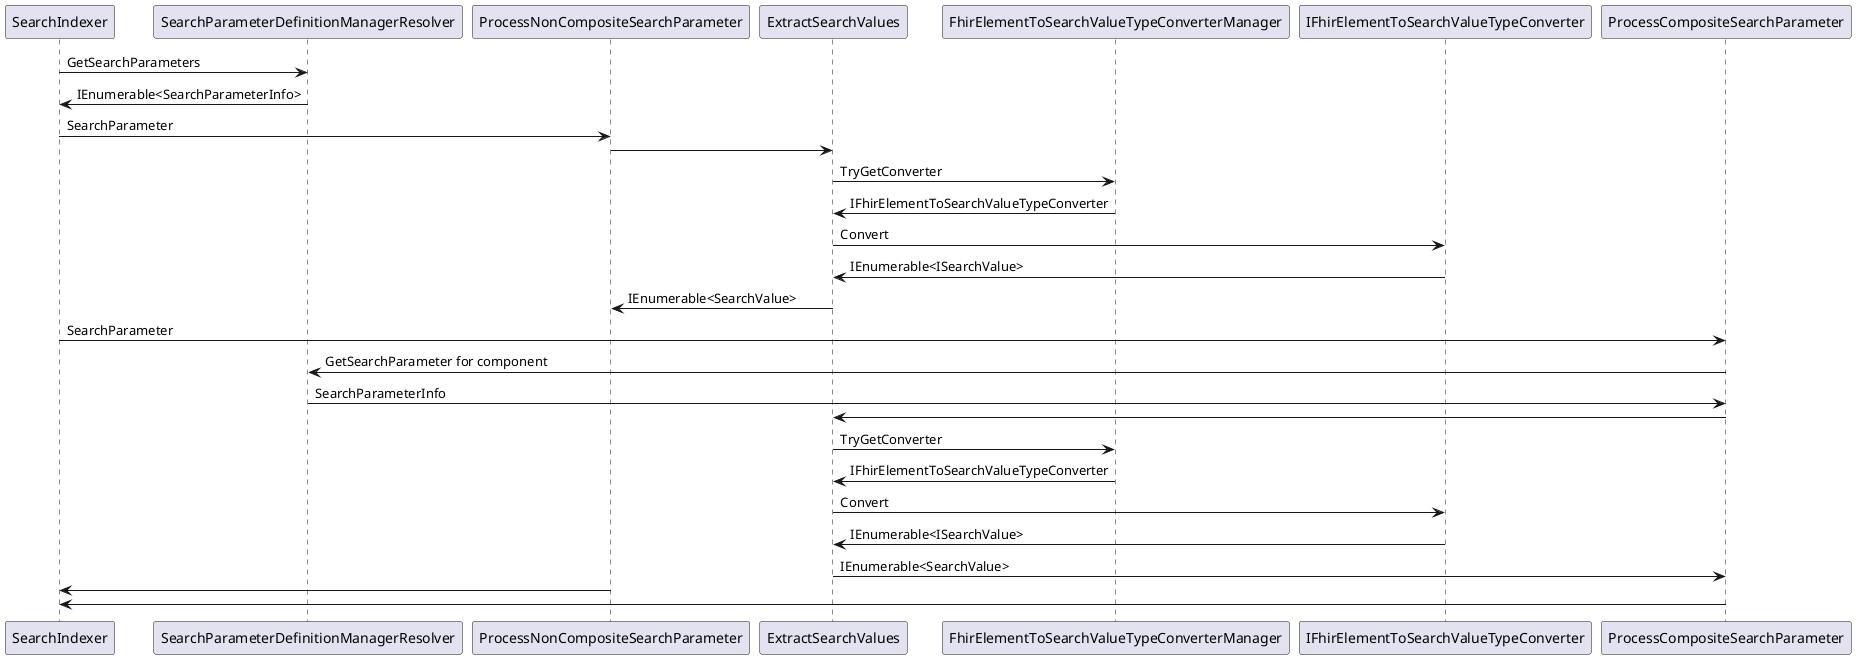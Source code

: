 @startuml SearchIndexer
SearchIndexer -> SearchParameterDefinitionManagerResolver : GetSearchParameters
SearchParameterDefinitionManagerResolver -> SearchIndexer : IEnumerable<SearchParameterInfo>
SearchIndexer -> ProcessNonCompositeSearchParameter : SearchParameter
ProcessNonCompositeSearchParameter -> ExtractSearchValues
ExtractSearchValues -> FhirElementToSearchValueTypeConverterManager : TryGetConverter
FhirElementToSearchValueTypeConverterManager -> ExtractSearchValues : IFhirElementToSearchValueTypeConverter
ExtractSearchValues -> IFhirElementToSearchValueTypeConverter : Convert
IFhirElementToSearchValueTypeConverter -> ExtractSearchValues : IEnumerable<ISearchValue>
ExtractSearchValues -> ProcessNonCompositeSearchParameter : IEnumerable<SearchValue>
SearchIndexer -> ProcessCompositeSearchParameter : SearchParameter
ProcessCompositeSearchParameter -> SearchParameterDefinitionManagerResolver :  GetSearchParameter for component
SearchParameterDefinitionManagerResolver -> ProcessCompositeSearchParameter : SearchParameterInfo
ProcessCompositeSearchParameter -> ExtractSearchValues
ExtractSearchValues -> FhirElementToSearchValueTypeConverterManager : TryGetConverter
FhirElementToSearchValueTypeConverterManager -> ExtractSearchValues : IFhirElementToSearchValueTypeConverter
ExtractSearchValues -> IFhirElementToSearchValueTypeConverter : Convert
IFhirElementToSearchValueTypeConverter -> ExtractSearchValues : IEnumerable<ISearchValue>
ExtractSearchValues -> ProcessCompositeSearchParameter : IEnumerable<SearchValue>
ProcessNonCompositeSearchParameter -> SearchIndexer
ProcessCompositeSearchParameter -> SearchIndexer
@enduml
